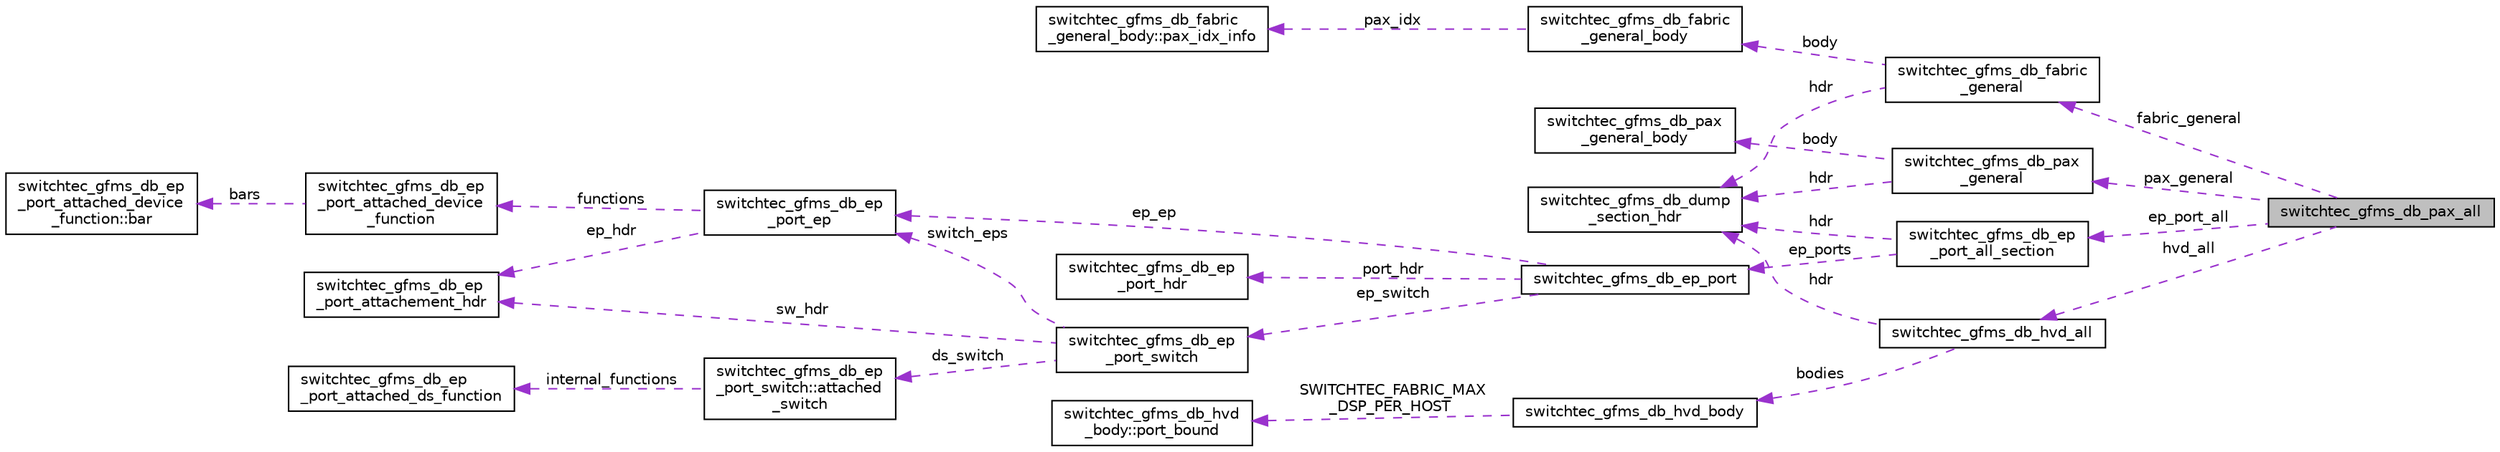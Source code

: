 digraph "switchtec_gfms_db_pax_all"
{
 // LATEX_PDF_SIZE
  edge [fontname="Helvetica",fontsize="10",labelfontname="Helvetica",labelfontsize="10"];
  node [fontname="Helvetica",fontsize="10",shape=record];
  rankdir="LR";
  Node1 [label="switchtec_gfms_db_pax_all",height=0.2,width=0.4,color="black", fillcolor="grey75", style="filled", fontcolor="black",tooltip=" "];
  Node2 -> Node1 [dir="back",color="darkorchid3",fontsize="10",style="dashed",label=" pax_general" ,fontname="Helvetica"];
  Node2 [label="switchtec_gfms_db_pax\l_general",height=0.2,width=0.4,color="black", fillcolor="white", style="filled",URL="$structswitchtec__gfms__db__pax__general.html",tooltip=" "];
  Node3 -> Node2 [dir="back",color="darkorchid3",fontsize="10",style="dashed",label=" body" ,fontname="Helvetica"];
  Node3 [label="switchtec_gfms_db_pax\l_general_body",height=0.2,width=0.4,color="black", fillcolor="white", style="filled",URL="$structswitchtec__gfms__db__pax__general__body.html",tooltip=" "];
  Node4 -> Node2 [dir="back",color="darkorchid3",fontsize="10",style="dashed",label=" hdr" ,fontname="Helvetica"];
  Node4 [label="switchtec_gfms_db_dump\l_section_hdr",height=0.2,width=0.4,color="black", fillcolor="white", style="filled",URL="$structswitchtec__gfms__db__dump__section__hdr.html",tooltip=" "];
  Node5 -> Node1 [dir="back",color="darkorchid3",fontsize="10",style="dashed",label=" fabric_general" ,fontname="Helvetica"];
  Node5 [label="switchtec_gfms_db_fabric\l_general",height=0.2,width=0.4,color="black", fillcolor="white", style="filled",URL="$structswitchtec__gfms__db__fabric__general.html",tooltip=" "];
  Node4 -> Node5 [dir="back",color="darkorchid3",fontsize="10",style="dashed",label=" hdr" ,fontname="Helvetica"];
  Node6 -> Node5 [dir="back",color="darkorchid3",fontsize="10",style="dashed",label=" body" ,fontname="Helvetica"];
  Node6 [label="switchtec_gfms_db_fabric\l_general_body",height=0.2,width=0.4,color="black", fillcolor="white", style="filled",URL="$structswitchtec__gfms__db__fabric__general__body.html",tooltip=" "];
  Node7 -> Node6 [dir="back",color="darkorchid3",fontsize="10",style="dashed",label=" pax_idx" ,fontname="Helvetica"];
  Node7 [label="switchtec_gfms_db_fabric\l_general_body::pax_idx_info",height=0.2,width=0.4,color="black", fillcolor="white", style="filled",URL="$structswitchtec__gfms__db__fabric__general__body_1_1pax__idx__info.html",tooltip=" "];
  Node8 -> Node1 [dir="back",color="darkorchid3",fontsize="10",style="dashed",label=" hvd_all" ,fontname="Helvetica"];
  Node8 [label="switchtec_gfms_db_hvd_all",height=0.2,width=0.4,color="black", fillcolor="white", style="filled",URL="$structswitchtec__gfms__db__hvd__all.html",tooltip=" "];
  Node4 -> Node8 [dir="back",color="darkorchid3",fontsize="10",style="dashed",label=" hdr" ,fontname="Helvetica"];
  Node9 -> Node8 [dir="back",color="darkorchid3",fontsize="10",style="dashed",label=" bodies" ,fontname="Helvetica"];
  Node9 [label="switchtec_gfms_db_hvd_body",height=0.2,width=0.4,color="black", fillcolor="white", style="filled",URL="$structswitchtec__gfms__db__hvd__body.html",tooltip=" "];
  Node10 -> Node9 [dir="back",color="darkorchid3",fontsize="10",style="dashed",label=" SWITCHTEC_FABRIC_MAX\l_DSP_PER_HOST" ,fontname="Helvetica"];
  Node10 [label="switchtec_gfms_db_hvd\l_body::port_bound",height=0.2,width=0.4,color="black", fillcolor="white", style="filled",URL="$structswitchtec__gfms__db__hvd__body_1_1port__bound.html",tooltip=" "];
  Node11 -> Node1 [dir="back",color="darkorchid3",fontsize="10",style="dashed",label=" ep_port_all" ,fontname="Helvetica"];
  Node11 [label="switchtec_gfms_db_ep\l_port_all_section",height=0.2,width=0.4,color="black", fillcolor="white", style="filled",URL="$structswitchtec__gfms__db__ep__port__all__section.html",tooltip=" "];
  Node4 -> Node11 [dir="back",color="darkorchid3",fontsize="10",style="dashed",label=" hdr" ,fontname="Helvetica"];
  Node12 -> Node11 [dir="back",color="darkorchid3",fontsize="10",style="dashed",label=" ep_ports" ,fontname="Helvetica"];
  Node12 [label="switchtec_gfms_db_ep_port",height=0.2,width=0.4,color="black", fillcolor="white", style="filled",URL="$structswitchtec__gfms__db__ep__port.html",tooltip=" "];
  Node13 -> Node12 [dir="back",color="darkorchid3",fontsize="10",style="dashed",label=" ep_switch" ,fontname="Helvetica"];
  Node13 [label="switchtec_gfms_db_ep\l_port_switch",height=0.2,width=0.4,color="black", fillcolor="white", style="filled",URL="$structswitchtec__gfms__db__ep__port__switch.html",tooltip=" "];
  Node14 -> Node13 [dir="back",color="darkorchid3",fontsize="10",style="dashed",label=" ds_switch" ,fontname="Helvetica"];
  Node14 [label="switchtec_gfms_db_ep\l_port_switch::attached\l_switch",height=0.2,width=0.4,color="black", fillcolor="white", style="filled",URL="$structswitchtec__gfms__db__ep__port__switch_1_1attached__switch.html",tooltip=" "];
  Node15 -> Node14 [dir="back",color="darkorchid3",fontsize="10",style="dashed",label=" internal_functions" ,fontname="Helvetica"];
  Node15 [label="switchtec_gfms_db_ep\l_port_attached_ds_function",height=0.2,width=0.4,color="black", fillcolor="white", style="filled",URL="$structswitchtec__gfms__db__ep__port__attached__ds__function.html",tooltip=" "];
  Node16 -> Node13 [dir="back",color="darkorchid3",fontsize="10",style="dashed",label=" sw_hdr" ,fontname="Helvetica"];
  Node16 [label="switchtec_gfms_db_ep\l_port_attachement_hdr",height=0.2,width=0.4,color="black", fillcolor="white", style="filled",URL="$structswitchtec__gfms__db__ep__port__attachement__hdr.html",tooltip=" "];
  Node17 -> Node13 [dir="back",color="darkorchid3",fontsize="10",style="dashed",label=" switch_eps" ,fontname="Helvetica"];
  Node17 [label="switchtec_gfms_db_ep\l_port_ep",height=0.2,width=0.4,color="black", fillcolor="white", style="filled",URL="$structswitchtec__gfms__db__ep__port__ep.html",tooltip=" "];
  Node16 -> Node17 [dir="back",color="darkorchid3",fontsize="10",style="dashed",label=" ep_hdr" ,fontname="Helvetica"];
  Node18 -> Node17 [dir="back",color="darkorchid3",fontsize="10",style="dashed",label=" functions" ,fontname="Helvetica"];
  Node18 [label="switchtec_gfms_db_ep\l_port_attached_device\l_function",height=0.2,width=0.4,color="black", fillcolor="white", style="filled",URL="$structswitchtec__gfms__db__ep__port__attached__device__function.html",tooltip=" "];
  Node19 -> Node18 [dir="back",color="darkorchid3",fontsize="10",style="dashed",label=" bars" ,fontname="Helvetica"];
  Node19 [label="switchtec_gfms_db_ep\l_port_attached_device\l_function::bar",height=0.2,width=0.4,color="black", fillcolor="white", style="filled",URL="$structswitchtec__gfms__db__ep__port__attached__device__function_1_1bar.html",tooltip=" "];
  Node20 -> Node12 [dir="back",color="darkorchid3",fontsize="10",style="dashed",label=" port_hdr" ,fontname="Helvetica"];
  Node20 [label="switchtec_gfms_db_ep\l_port_hdr",height=0.2,width=0.4,color="black", fillcolor="white", style="filled",URL="$structswitchtec__gfms__db__ep__port__hdr.html",tooltip=" "];
  Node17 -> Node12 [dir="back",color="darkorchid3",fontsize="10",style="dashed",label=" ep_ep" ,fontname="Helvetica"];
}

